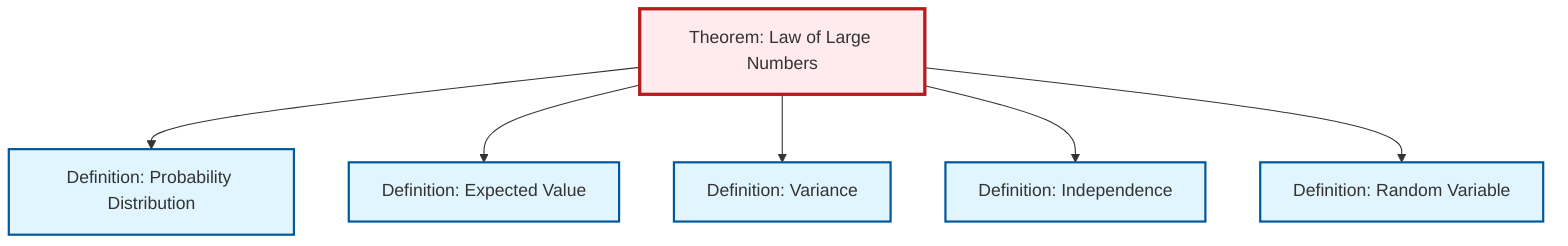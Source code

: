 graph TD
    classDef definition fill:#e1f5fe,stroke:#01579b,stroke-width:2px
    classDef theorem fill:#f3e5f5,stroke:#4a148c,stroke-width:2px
    classDef axiom fill:#fff3e0,stroke:#e65100,stroke-width:2px
    classDef example fill:#e8f5e9,stroke:#1b5e20,stroke-width:2px
    classDef current fill:#ffebee,stroke:#b71c1c,stroke-width:3px
    def-independence["Definition: Independence"]:::definition
    def-expectation["Definition: Expected Value"]:::definition
    thm-law-of-large-numbers["Theorem: Law of Large Numbers"]:::theorem
    def-variance["Definition: Variance"]:::definition
    def-random-variable["Definition: Random Variable"]:::definition
    def-probability-distribution["Definition: Probability Distribution"]:::definition
    thm-law-of-large-numbers --> def-probability-distribution
    thm-law-of-large-numbers --> def-expectation
    thm-law-of-large-numbers --> def-variance
    thm-law-of-large-numbers --> def-independence
    thm-law-of-large-numbers --> def-random-variable
    class thm-law-of-large-numbers current